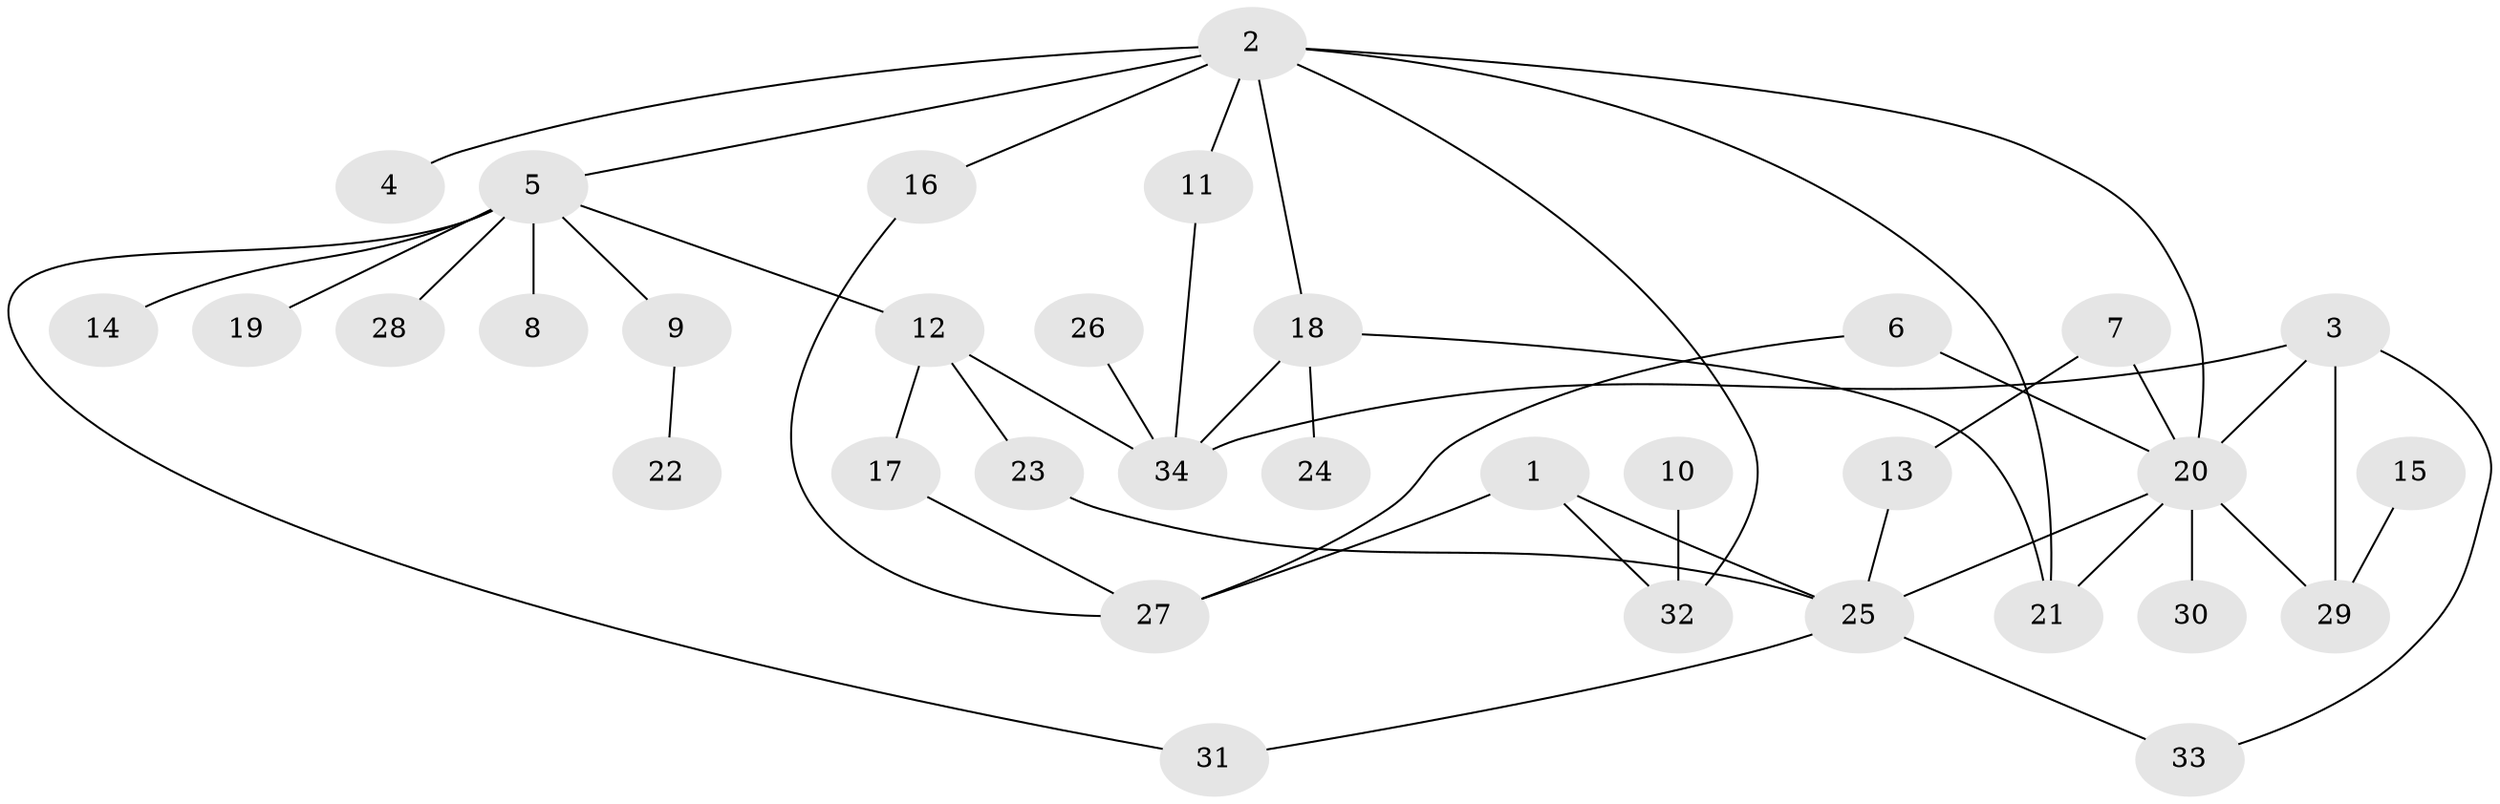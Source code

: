 // original degree distribution, {4: 0.13432835820895522, 3: 0.16417910447761194, 6: 0.04477611940298507, 5: 0.05970149253731343, 2: 0.31343283582089554, 1: 0.2835820895522388}
// Generated by graph-tools (version 1.1) at 2025/49/03/09/25 03:49:26]
// undirected, 34 vertices, 47 edges
graph export_dot {
graph [start="1"]
  node [color=gray90,style=filled];
  1;
  2;
  3;
  4;
  5;
  6;
  7;
  8;
  9;
  10;
  11;
  12;
  13;
  14;
  15;
  16;
  17;
  18;
  19;
  20;
  21;
  22;
  23;
  24;
  25;
  26;
  27;
  28;
  29;
  30;
  31;
  32;
  33;
  34;
  1 -- 25 [weight=1.0];
  1 -- 27 [weight=1.0];
  1 -- 32 [weight=1.0];
  2 -- 4 [weight=1.0];
  2 -- 5 [weight=1.0];
  2 -- 11 [weight=1.0];
  2 -- 16 [weight=1.0];
  2 -- 18 [weight=1.0];
  2 -- 20 [weight=1.0];
  2 -- 21 [weight=1.0];
  2 -- 32 [weight=1.0];
  3 -- 20 [weight=1.0];
  3 -- 29 [weight=1.0];
  3 -- 33 [weight=1.0];
  3 -- 34 [weight=1.0];
  5 -- 8 [weight=1.0];
  5 -- 9 [weight=1.0];
  5 -- 12 [weight=1.0];
  5 -- 14 [weight=1.0];
  5 -- 19 [weight=1.0];
  5 -- 28 [weight=1.0];
  5 -- 31 [weight=1.0];
  6 -- 20 [weight=1.0];
  6 -- 27 [weight=1.0];
  7 -- 13 [weight=1.0];
  7 -- 20 [weight=1.0];
  9 -- 22 [weight=1.0];
  10 -- 32 [weight=1.0];
  11 -- 34 [weight=1.0];
  12 -- 17 [weight=1.0];
  12 -- 23 [weight=1.0];
  12 -- 34 [weight=1.0];
  13 -- 25 [weight=1.0];
  15 -- 29 [weight=1.0];
  16 -- 27 [weight=1.0];
  17 -- 27 [weight=1.0];
  18 -- 21 [weight=1.0];
  18 -- 24 [weight=1.0];
  18 -- 34 [weight=2.0];
  20 -- 21 [weight=1.0];
  20 -- 25 [weight=1.0];
  20 -- 29 [weight=1.0];
  20 -- 30 [weight=1.0];
  23 -- 25 [weight=1.0];
  25 -- 31 [weight=1.0];
  25 -- 33 [weight=1.0];
  26 -- 34 [weight=1.0];
}
